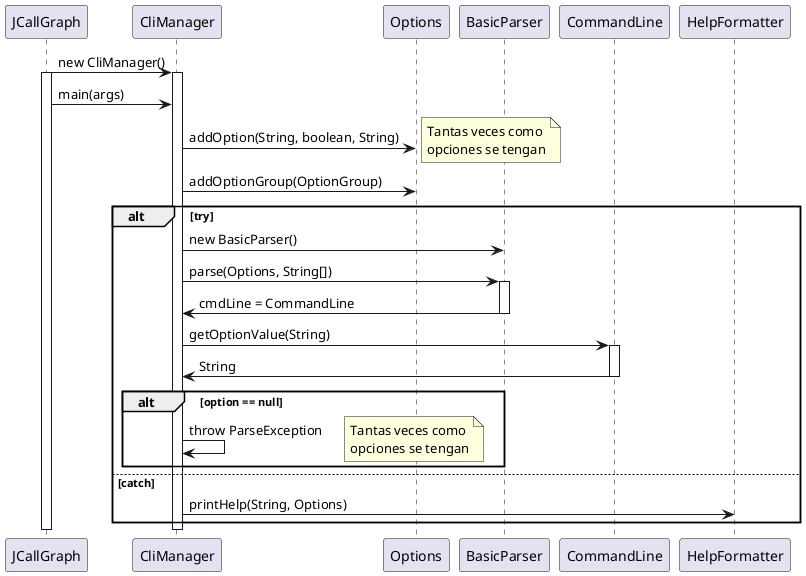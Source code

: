 @startuml

participant JCallGraph as J
participant CliManager as C
participant Options as O 
participant BasicParser as P
participant CommandLine as CL
participant HelpFormatter as H

J -> C : new CliManager()
activate J
activate C
J -> C : main(args)
C -> O : addOption(String, boolean, String)
note right 
Tantas veces como 
opciones se tengan
end note
C -> O : addOptionGroup(OptionGroup)
alt try 
    C -> P : new BasicParser()
    C -> P : parse(Options, String[])
    activate P
    P -> C : cmdLine = CommandLine
    deactivate P
    C -> CL : getOptionValue(String)
    activate CL
    CL -> C : String
    deactivate CL
    alt option == null
        C -> C : throw ParseException
    note right
    Tantas veces como 
    opciones se tengan
    end note
    end
else catch
    C -> H : printHelp(String, Options)
end
deactivate C
deactivate J
@enduml